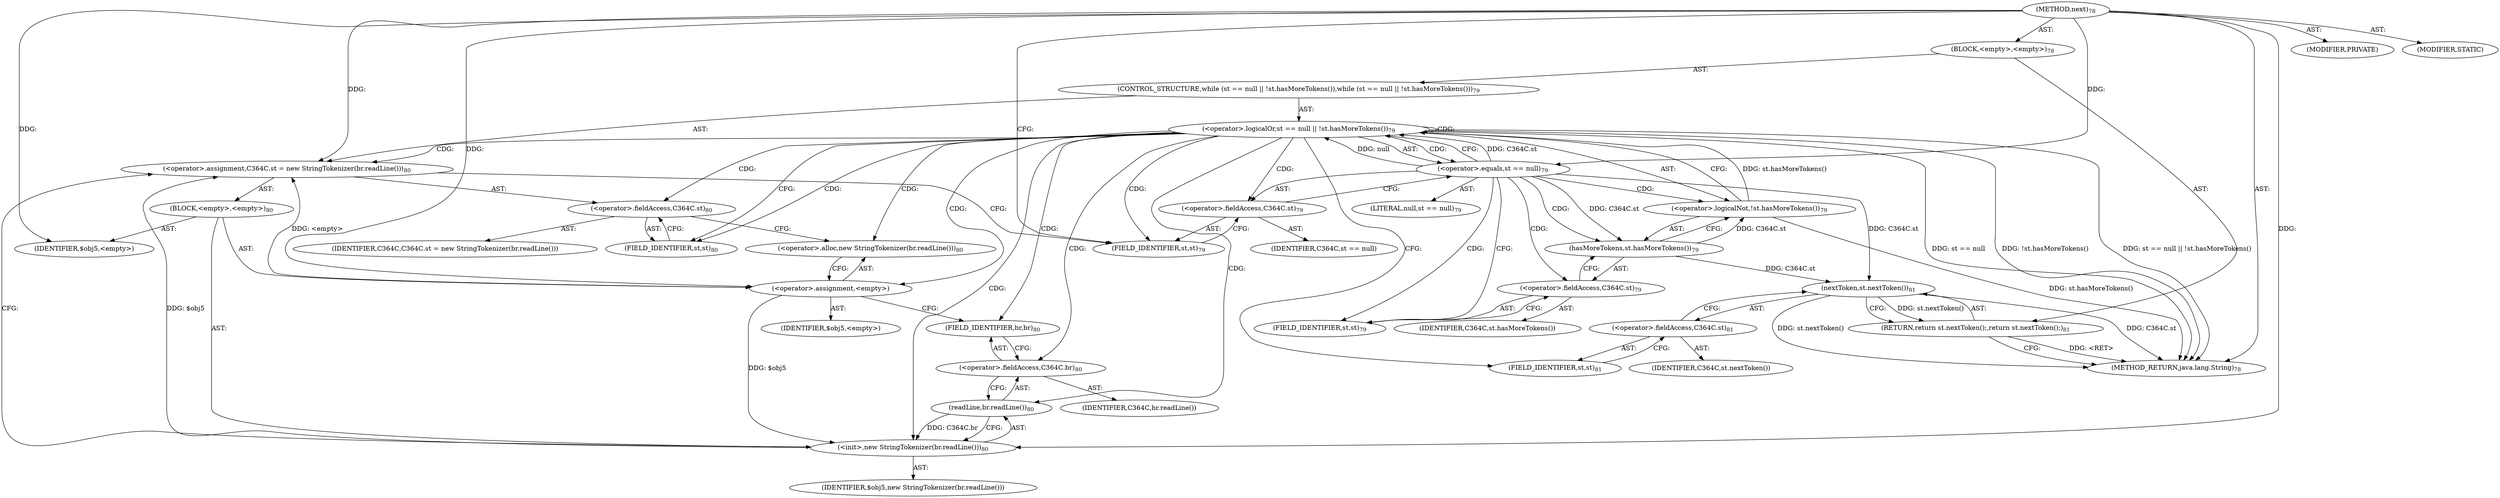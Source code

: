 digraph "next" {  
"268" [label = <(METHOD,next)<SUB>78</SUB>> ]
"269" [label = <(BLOCK,&lt;empty&gt;,&lt;empty&gt;)<SUB>78</SUB>> ]
"270" [label = <(CONTROL_STRUCTURE,while (st == null || !st.hasMoreTokens()),while (st == null || !st.hasMoreTokens()))<SUB>79</SUB>> ]
"271" [label = <(&lt;operator&gt;.logicalOr,st == null || !st.hasMoreTokens())<SUB>79</SUB>> ]
"272" [label = <(&lt;operator&gt;.equals,st == null)<SUB>79</SUB>> ]
"273" [label = <(&lt;operator&gt;.fieldAccess,C364C.st)<SUB>79</SUB>> ]
"274" [label = <(IDENTIFIER,C364C,st == null)> ]
"275" [label = <(FIELD_IDENTIFIER,st,st)<SUB>79</SUB>> ]
"276" [label = <(LITERAL,null,st == null)<SUB>79</SUB>> ]
"277" [label = <(&lt;operator&gt;.logicalNot,!st.hasMoreTokens())<SUB>79</SUB>> ]
"278" [label = <(hasMoreTokens,st.hasMoreTokens())<SUB>79</SUB>> ]
"279" [label = <(&lt;operator&gt;.fieldAccess,C364C.st)<SUB>79</SUB>> ]
"280" [label = <(IDENTIFIER,C364C,st.hasMoreTokens())> ]
"281" [label = <(FIELD_IDENTIFIER,st,st)<SUB>79</SUB>> ]
"282" [label = <(&lt;operator&gt;.assignment,C364C.st = new StringTokenizer(br.readLine()))<SUB>80</SUB>> ]
"283" [label = <(&lt;operator&gt;.fieldAccess,C364C.st)<SUB>80</SUB>> ]
"284" [label = <(IDENTIFIER,C364C,C364C.st = new StringTokenizer(br.readLine()))> ]
"285" [label = <(FIELD_IDENTIFIER,st,st)<SUB>80</SUB>> ]
"286" [label = <(BLOCK,&lt;empty&gt;,&lt;empty&gt;)<SUB>80</SUB>> ]
"287" [label = <(&lt;operator&gt;.assignment,&lt;empty&gt;)> ]
"288" [label = <(IDENTIFIER,$obj5,&lt;empty&gt;)> ]
"289" [label = <(&lt;operator&gt;.alloc,new StringTokenizer(br.readLine()))<SUB>80</SUB>> ]
"290" [label = <(&lt;init&gt;,new StringTokenizer(br.readLine()))<SUB>80</SUB>> ]
"291" [label = <(IDENTIFIER,$obj5,new StringTokenizer(br.readLine()))> ]
"292" [label = <(readLine,br.readLine())<SUB>80</SUB>> ]
"293" [label = <(&lt;operator&gt;.fieldAccess,C364C.br)<SUB>80</SUB>> ]
"294" [label = <(IDENTIFIER,C364C,br.readLine())> ]
"295" [label = <(FIELD_IDENTIFIER,br,br)<SUB>80</SUB>> ]
"296" [label = <(IDENTIFIER,$obj5,&lt;empty&gt;)> ]
"297" [label = <(RETURN,return st.nextToken();,return st.nextToken();)<SUB>81</SUB>> ]
"298" [label = <(nextToken,st.nextToken())<SUB>81</SUB>> ]
"299" [label = <(&lt;operator&gt;.fieldAccess,C364C.st)<SUB>81</SUB>> ]
"300" [label = <(IDENTIFIER,C364C,st.nextToken())> ]
"301" [label = <(FIELD_IDENTIFIER,st,st)<SUB>81</SUB>> ]
"302" [label = <(MODIFIER,PRIVATE)> ]
"303" [label = <(MODIFIER,STATIC)> ]
"304" [label = <(METHOD_RETURN,java.lang.String)<SUB>78</SUB>> ]
  "268" -> "269"  [ label = "AST: "] 
  "268" -> "302"  [ label = "AST: "] 
  "268" -> "303"  [ label = "AST: "] 
  "268" -> "304"  [ label = "AST: "] 
  "269" -> "270"  [ label = "AST: "] 
  "269" -> "297"  [ label = "AST: "] 
  "270" -> "271"  [ label = "AST: "] 
  "270" -> "282"  [ label = "AST: "] 
  "271" -> "272"  [ label = "AST: "] 
  "271" -> "277"  [ label = "AST: "] 
  "272" -> "273"  [ label = "AST: "] 
  "272" -> "276"  [ label = "AST: "] 
  "273" -> "274"  [ label = "AST: "] 
  "273" -> "275"  [ label = "AST: "] 
  "277" -> "278"  [ label = "AST: "] 
  "278" -> "279"  [ label = "AST: "] 
  "279" -> "280"  [ label = "AST: "] 
  "279" -> "281"  [ label = "AST: "] 
  "282" -> "283"  [ label = "AST: "] 
  "282" -> "286"  [ label = "AST: "] 
  "283" -> "284"  [ label = "AST: "] 
  "283" -> "285"  [ label = "AST: "] 
  "286" -> "287"  [ label = "AST: "] 
  "286" -> "290"  [ label = "AST: "] 
  "286" -> "296"  [ label = "AST: "] 
  "287" -> "288"  [ label = "AST: "] 
  "287" -> "289"  [ label = "AST: "] 
  "290" -> "291"  [ label = "AST: "] 
  "290" -> "292"  [ label = "AST: "] 
  "292" -> "293"  [ label = "AST: "] 
  "293" -> "294"  [ label = "AST: "] 
  "293" -> "295"  [ label = "AST: "] 
  "297" -> "298"  [ label = "AST: "] 
  "298" -> "299"  [ label = "AST: "] 
  "299" -> "300"  [ label = "AST: "] 
  "299" -> "301"  [ label = "AST: "] 
  "297" -> "304"  [ label = "CFG: "] 
  "271" -> "285"  [ label = "CFG: "] 
  "271" -> "301"  [ label = "CFG: "] 
  "282" -> "275"  [ label = "CFG: "] 
  "298" -> "297"  [ label = "CFG: "] 
  "272" -> "271"  [ label = "CFG: "] 
  "272" -> "281"  [ label = "CFG: "] 
  "277" -> "271"  [ label = "CFG: "] 
  "283" -> "289"  [ label = "CFG: "] 
  "299" -> "298"  [ label = "CFG: "] 
  "273" -> "272"  [ label = "CFG: "] 
  "278" -> "277"  [ label = "CFG: "] 
  "285" -> "283"  [ label = "CFG: "] 
  "287" -> "295"  [ label = "CFG: "] 
  "290" -> "282"  [ label = "CFG: "] 
  "301" -> "299"  [ label = "CFG: "] 
  "275" -> "273"  [ label = "CFG: "] 
  "279" -> "278"  [ label = "CFG: "] 
  "289" -> "287"  [ label = "CFG: "] 
  "292" -> "290"  [ label = "CFG: "] 
  "281" -> "279"  [ label = "CFG: "] 
  "293" -> "292"  [ label = "CFG: "] 
  "295" -> "293"  [ label = "CFG: "] 
  "268" -> "275"  [ label = "CFG: "] 
  "297" -> "304"  [ label = "DDG: &lt;RET&gt;"] 
  "271" -> "304"  [ label = "DDG: st == null"] 
  "277" -> "304"  [ label = "DDG: st.hasMoreTokens()"] 
  "271" -> "304"  [ label = "DDG: !st.hasMoreTokens()"] 
  "271" -> "304"  [ label = "DDG: st == null || !st.hasMoreTokens()"] 
  "298" -> "304"  [ label = "DDG: C364C.st"] 
  "298" -> "304"  [ label = "DDG: st.nextToken()"] 
  "298" -> "297"  [ label = "DDG: st.nextToken()"] 
  "287" -> "282"  [ label = "DDG: &lt;empty&gt;"] 
  "290" -> "282"  [ label = "DDG: $obj5"] 
  "268" -> "282"  [ label = "DDG: "] 
  "272" -> "271"  [ label = "DDG: C364C.st"] 
  "272" -> "271"  [ label = "DDG: null"] 
  "277" -> "271"  [ label = "DDG: st.hasMoreTokens()"] 
  "272" -> "298"  [ label = "DDG: C364C.st"] 
  "278" -> "298"  [ label = "DDG: C364C.st"] 
  "268" -> "272"  [ label = "DDG: "] 
  "278" -> "277"  [ label = "DDG: C364C.st"] 
  "268" -> "287"  [ label = "DDG: "] 
  "268" -> "296"  [ label = "DDG: "] 
  "272" -> "278"  [ label = "DDG: C364C.st"] 
  "287" -> "290"  [ label = "DDG: $obj5"] 
  "268" -> "290"  [ label = "DDG: "] 
  "292" -> "290"  [ label = "DDG: C364C.br"] 
  "271" -> "293"  [ label = "CDG: "] 
  "271" -> "282"  [ label = "CDG: "] 
  "271" -> "287"  [ label = "CDG: "] 
  "271" -> "273"  [ label = "CDG: "] 
  "271" -> "272"  [ label = "CDG: "] 
  "271" -> "292"  [ label = "CDG: "] 
  "271" -> "290"  [ label = "CDG: "] 
  "271" -> "275"  [ label = "CDG: "] 
  "271" -> "283"  [ label = "CDG: "] 
  "271" -> "271"  [ label = "CDG: "] 
  "271" -> "285"  [ label = "CDG: "] 
  "271" -> "295"  [ label = "CDG: "] 
  "271" -> "289"  [ label = "CDG: "] 
  "272" -> "277"  [ label = "CDG: "] 
  "272" -> "278"  [ label = "CDG: "] 
  "272" -> "279"  [ label = "CDG: "] 
  "272" -> "281"  [ label = "CDG: "] 
}
